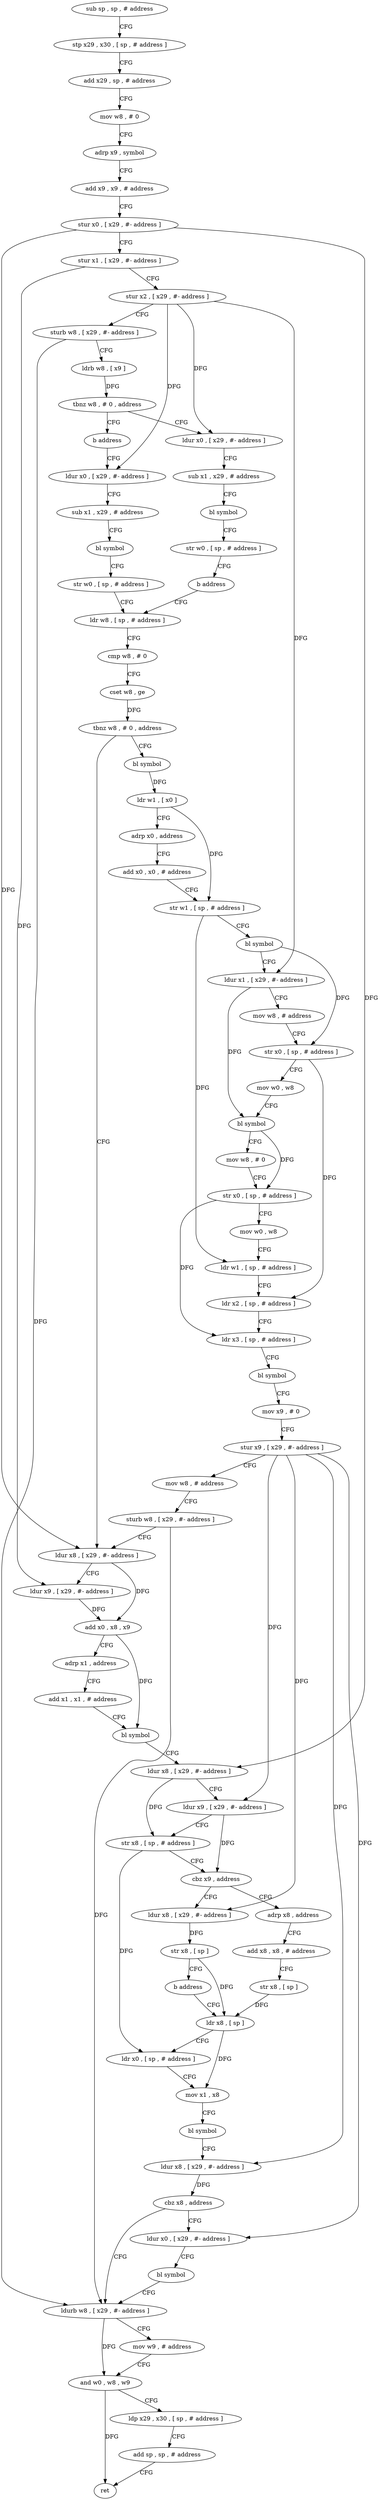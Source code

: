 digraph "func" {
"4214964" [label = "sub sp , sp , # address" ]
"4214968" [label = "stp x29 , x30 , [ sp , # address ]" ]
"4214972" [label = "add x29 , sp , # address" ]
"4214976" [label = "mov w8 , # 0" ]
"4214980" [label = "adrp x9 , symbol" ]
"4214984" [label = "add x9 , x9 , # address" ]
"4214988" [label = "stur x0 , [ x29 , #- address ]" ]
"4214992" [label = "stur x1 , [ x29 , #- address ]" ]
"4214996" [label = "stur x2 , [ x29 , #- address ]" ]
"4215000" [label = "sturb w8 , [ x29 , #- address ]" ]
"4215004" [label = "ldrb w8 , [ x9 ]" ]
"4215008" [label = "tbnz w8 , # 0 , address" ]
"4215016" [label = "ldur x0 , [ x29 , #- address ]" ]
"4215012" [label = "b address" ]
"4215020" [label = "sub x1 , x29 , # address" ]
"4215024" [label = "bl symbol" ]
"4215028" [label = "str w0 , [ sp , # address ]" ]
"4215032" [label = "b address" ]
"4215052" [label = "ldr w8 , [ sp , # address ]" ]
"4215036" [label = "ldur x0 , [ x29 , #- address ]" ]
"4215056" [label = "cmp w8 , # 0" ]
"4215060" [label = "cset w8 , ge" ]
"4215064" [label = "tbnz w8 , # 0 , address" ]
"4215156" [label = "ldur x8 , [ x29 , #- address ]" ]
"4215068" [label = "bl symbol" ]
"4215040" [label = "sub x1 , x29 , # address" ]
"4215044" [label = "bl symbol" ]
"4215048" [label = "str w0 , [ sp , # address ]" ]
"4215160" [label = "ldur x9 , [ x29 , #- address ]" ]
"4215164" [label = "add x0 , x8 , x9" ]
"4215168" [label = "adrp x1 , address" ]
"4215172" [label = "add x1 , x1 , # address" ]
"4215176" [label = "bl symbol" ]
"4215180" [label = "ldur x8 , [ x29 , #- address ]" ]
"4215184" [label = "ldur x9 , [ x29 , #- address ]" ]
"4215188" [label = "str x8 , [ sp , # address ]" ]
"4215192" [label = "cbz x9 , address" ]
"4215208" [label = "adrp x8 , address" ]
"4215196" [label = "ldur x8 , [ x29 , #- address ]" ]
"4215072" [label = "ldr w1 , [ x0 ]" ]
"4215076" [label = "adrp x0 , address" ]
"4215080" [label = "add x0 , x0 , # address" ]
"4215084" [label = "str w1 , [ sp , # address ]" ]
"4215088" [label = "bl symbol" ]
"4215092" [label = "ldur x1 , [ x29 , #- address ]" ]
"4215096" [label = "mov w8 , # address" ]
"4215100" [label = "str x0 , [ sp , # address ]" ]
"4215104" [label = "mov w0 , w8" ]
"4215108" [label = "bl symbol" ]
"4215112" [label = "mov w8 , # 0" ]
"4215116" [label = "str x0 , [ sp , # address ]" ]
"4215120" [label = "mov w0 , w8" ]
"4215124" [label = "ldr w1 , [ sp , # address ]" ]
"4215128" [label = "ldr x2 , [ sp , # address ]" ]
"4215132" [label = "ldr x3 , [ sp , # address ]" ]
"4215136" [label = "bl symbol" ]
"4215140" [label = "mov x9 , # 0" ]
"4215144" [label = "stur x9 , [ x29 , #- address ]" ]
"4215148" [label = "mov w8 , # address" ]
"4215152" [label = "sturb w8 , [ x29 , #- address ]" ]
"4215212" [label = "add x8 , x8 , # address" ]
"4215216" [label = "str x8 , [ sp ]" ]
"4215220" [label = "ldr x8 , [ sp ]" ]
"4215200" [label = "str x8 , [ sp ]" ]
"4215204" [label = "b address" ]
"4215252" [label = "ldurb w8 , [ x29 , #- address ]" ]
"4215256" [label = "mov w9 , # address" ]
"4215260" [label = "and w0 , w8 , w9" ]
"4215264" [label = "ldp x29 , x30 , [ sp , # address ]" ]
"4215268" [label = "add sp , sp , # address" ]
"4215272" [label = "ret" ]
"4215244" [label = "ldur x0 , [ x29 , #- address ]" ]
"4215248" [label = "bl symbol" ]
"4215224" [label = "ldr x0 , [ sp , # address ]" ]
"4215228" [label = "mov x1 , x8" ]
"4215232" [label = "bl symbol" ]
"4215236" [label = "ldur x8 , [ x29 , #- address ]" ]
"4215240" [label = "cbz x8 , address" ]
"4214964" -> "4214968" [ label = "CFG" ]
"4214968" -> "4214972" [ label = "CFG" ]
"4214972" -> "4214976" [ label = "CFG" ]
"4214976" -> "4214980" [ label = "CFG" ]
"4214980" -> "4214984" [ label = "CFG" ]
"4214984" -> "4214988" [ label = "CFG" ]
"4214988" -> "4214992" [ label = "CFG" ]
"4214988" -> "4215156" [ label = "DFG" ]
"4214988" -> "4215180" [ label = "DFG" ]
"4214992" -> "4214996" [ label = "CFG" ]
"4214992" -> "4215160" [ label = "DFG" ]
"4214996" -> "4215000" [ label = "CFG" ]
"4214996" -> "4215016" [ label = "DFG" ]
"4214996" -> "4215036" [ label = "DFG" ]
"4214996" -> "4215092" [ label = "DFG" ]
"4215000" -> "4215004" [ label = "CFG" ]
"4215000" -> "4215252" [ label = "DFG" ]
"4215004" -> "4215008" [ label = "DFG" ]
"4215008" -> "4215016" [ label = "CFG" ]
"4215008" -> "4215012" [ label = "CFG" ]
"4215016" -> "4215020" [ label = "CFG" ]
"4215012" -> "4215036" [ label = "CFG" ]
"4215020" -> "4215024" [ label = "CFG" ]
"4215024" -> "4215028" [ label = "CFG" ]
"4215028" -> "4215032" [ label = "CFG" ]
"4215032" -> "4215052" [ label = "CFG" ]
"4215052" -> "4215056" [ label = "CFG" ]
"4215036" -> "4215040" [ label = "CFG" ]
"4215056" -> "4215060" [ label = "CFG" ]
"4215060" -> "4215064" [ label = "DFG" ]
"4215064" -> "4215156" [ label = "CFG" ]
"4215064" -> "4215068" [ label = "CFG" ]
"4215156" -> "4215160" [ label = "CFG" ]
"4215156" -> "4215164" [ label = "DFG" ]
"4215068" -> "4215072" [ label = "DFG" ]
"4215040" -> "4215044" [ label = "CFG" ]
"4215044" -> "4215048" [ label = "CFG" ]
"4215048" -> "4215052" [ label = "CFG" ]
"4215160" -> "4215164" [ label = "DFG" ]
"4215164" -> "4215168" [ label = "CFG" ]
"4215164" -> "4215176" [ label = "DFG" ]
"4215168" -> "4215172" [ label = "CFG" ]
"4215172" -> "4215176" [ label = "CFG" ]
"4215176" -> "4215180" [ label = "CFG" ]
"4215180" -> "4215184" [ label = "CFG" ]
"4215180" -> "4215188" [ label = "DFG" ]
"4215184" -> "4215188" [ label = "CFG" ]
"4215184" -> "4215192" [ label = "DFG" ]
"4215188" -> "4215192" [ label = "CFG" ]
"4215188" -> "4215224" [ label = "DFG" ]
"4215192" -> "4215208" [ label = "CFG" ]
"4215192" -> "4215196" [ label = "CFG" ]
"4215208" -> "4215212" [ label = "CFG" ]
"4215196" -> "4215200" [ label = "DFG" ]
"4215072" -> "4215076" [ label = "CFG" ]
"4215072" -> "4215084" [ label = "DFG" ]
"4215076" -> "4215080" [ label = "CFG" ]
"4215080" -> "4215084" [ label = "CFG" ]
"4215084" -> "4215088" [ label = "CFG" ]
"4215084" -> "4215124" [ label = "DFG" ]
"4215088" -> "4215092" [ label = "CFG" ]
"4215088" -> "4215100" [ label = "DFG" ]
"4215092" -> "4215096" [ label = "CFG" ]
"4215092" -> "4215108" [ label = "DFG" ]
"4215096" -> "4215100" [ label = "CFG" ]
"4215100" -> "4215104" [ label = "CFG" ]
"4215100" -> "4215128" [ label = "DFG" ]
"4215104" -> "4215108" [ label = "CFG" ]
"4215108" -> "4215112" [ label = "CFG" ]
"4215108" -> "4215116" [ label = "DFG" ]
"4215112" -> "4215116" [ label = "CFG" ]
"4215116" -> "4215120" [ label = "CFG" ]
"4215116" -> "4215132" [ label = "DFG" ]
"4215120" -> "4215124" [ label = "CFG" ]
"4215124" -> "4215128" [ label = "CFG" ]
"4215128" -> "4215132" [ label = "CFG" ]
"4215132" -> "4215136" [ label = "CFG" ]
"4215136" -> "4215140" [ label = "CFG" ]
"4215140" -> "4215144" [ label = "CFG" ]
"4215144" -> "4215148" [ label = "CFG" ]
"4215144" -> "4215184" [ label = "DFG" ]
"4215144" -> "4215196" [ label = "DFG" ]
"4215144" -> "4215236" [ label = "DFG" ]
"4215144" -> "4215244" [ label = "DFG" ]
"4215148" -> "4215152" [ label = "CFG" ]
"4215152" -> "4215156" [ label = "CFG" ]
"4215152" -> "4215252" [ label = "DFG" ]
"4215212" -> "4215216" [ label = "CFG" ]
"4215216" -> "4215220" [ label = "DFG" ]
"4215220" -> "4215224" [ label = "CFG" ]
"4215220" -> "4215228" [ label = "DFG" ]
"4215200" -> "4215204" [ label = "CFG" ]
"4215200" -> "4215220" [ label = "DFG" ]
"4215204" -> "4215220" [ label = "CFG" ]
"4215252" -> "4215256" [ label = "CFG" ]
"4215252" -> "4215260" [ label = "DFG" ]
"4215256" -> "4215260" [ label = "CFG" ]
"4215260" -> "4215264" [ label = "CFG" ]
"4215260" -> "4215272" [ label = "DFG" ]
"4215264" -> "4215268" [ label = "CFG" ]
"4215268" -> "4215272" [ label = "CFG" ]
"4215244" -> "4215248" [ label = "CFG" ]
"4215248" -> "4215252" [ label = "CFG" ]
"4215224" -> "4215228" [ label = "CFG" ]
"4215228" -> "4215232" [ label = "CFG" ]
"4215232" -> "4215236" [ label = "CFG" ]
"4215236" -> "4215240" [ label = "DFG" ]
"4215240" -> "4215252" [ label = "CFG" ]
"4215240" -> "4215244" [ label = "CFG" ]
}
